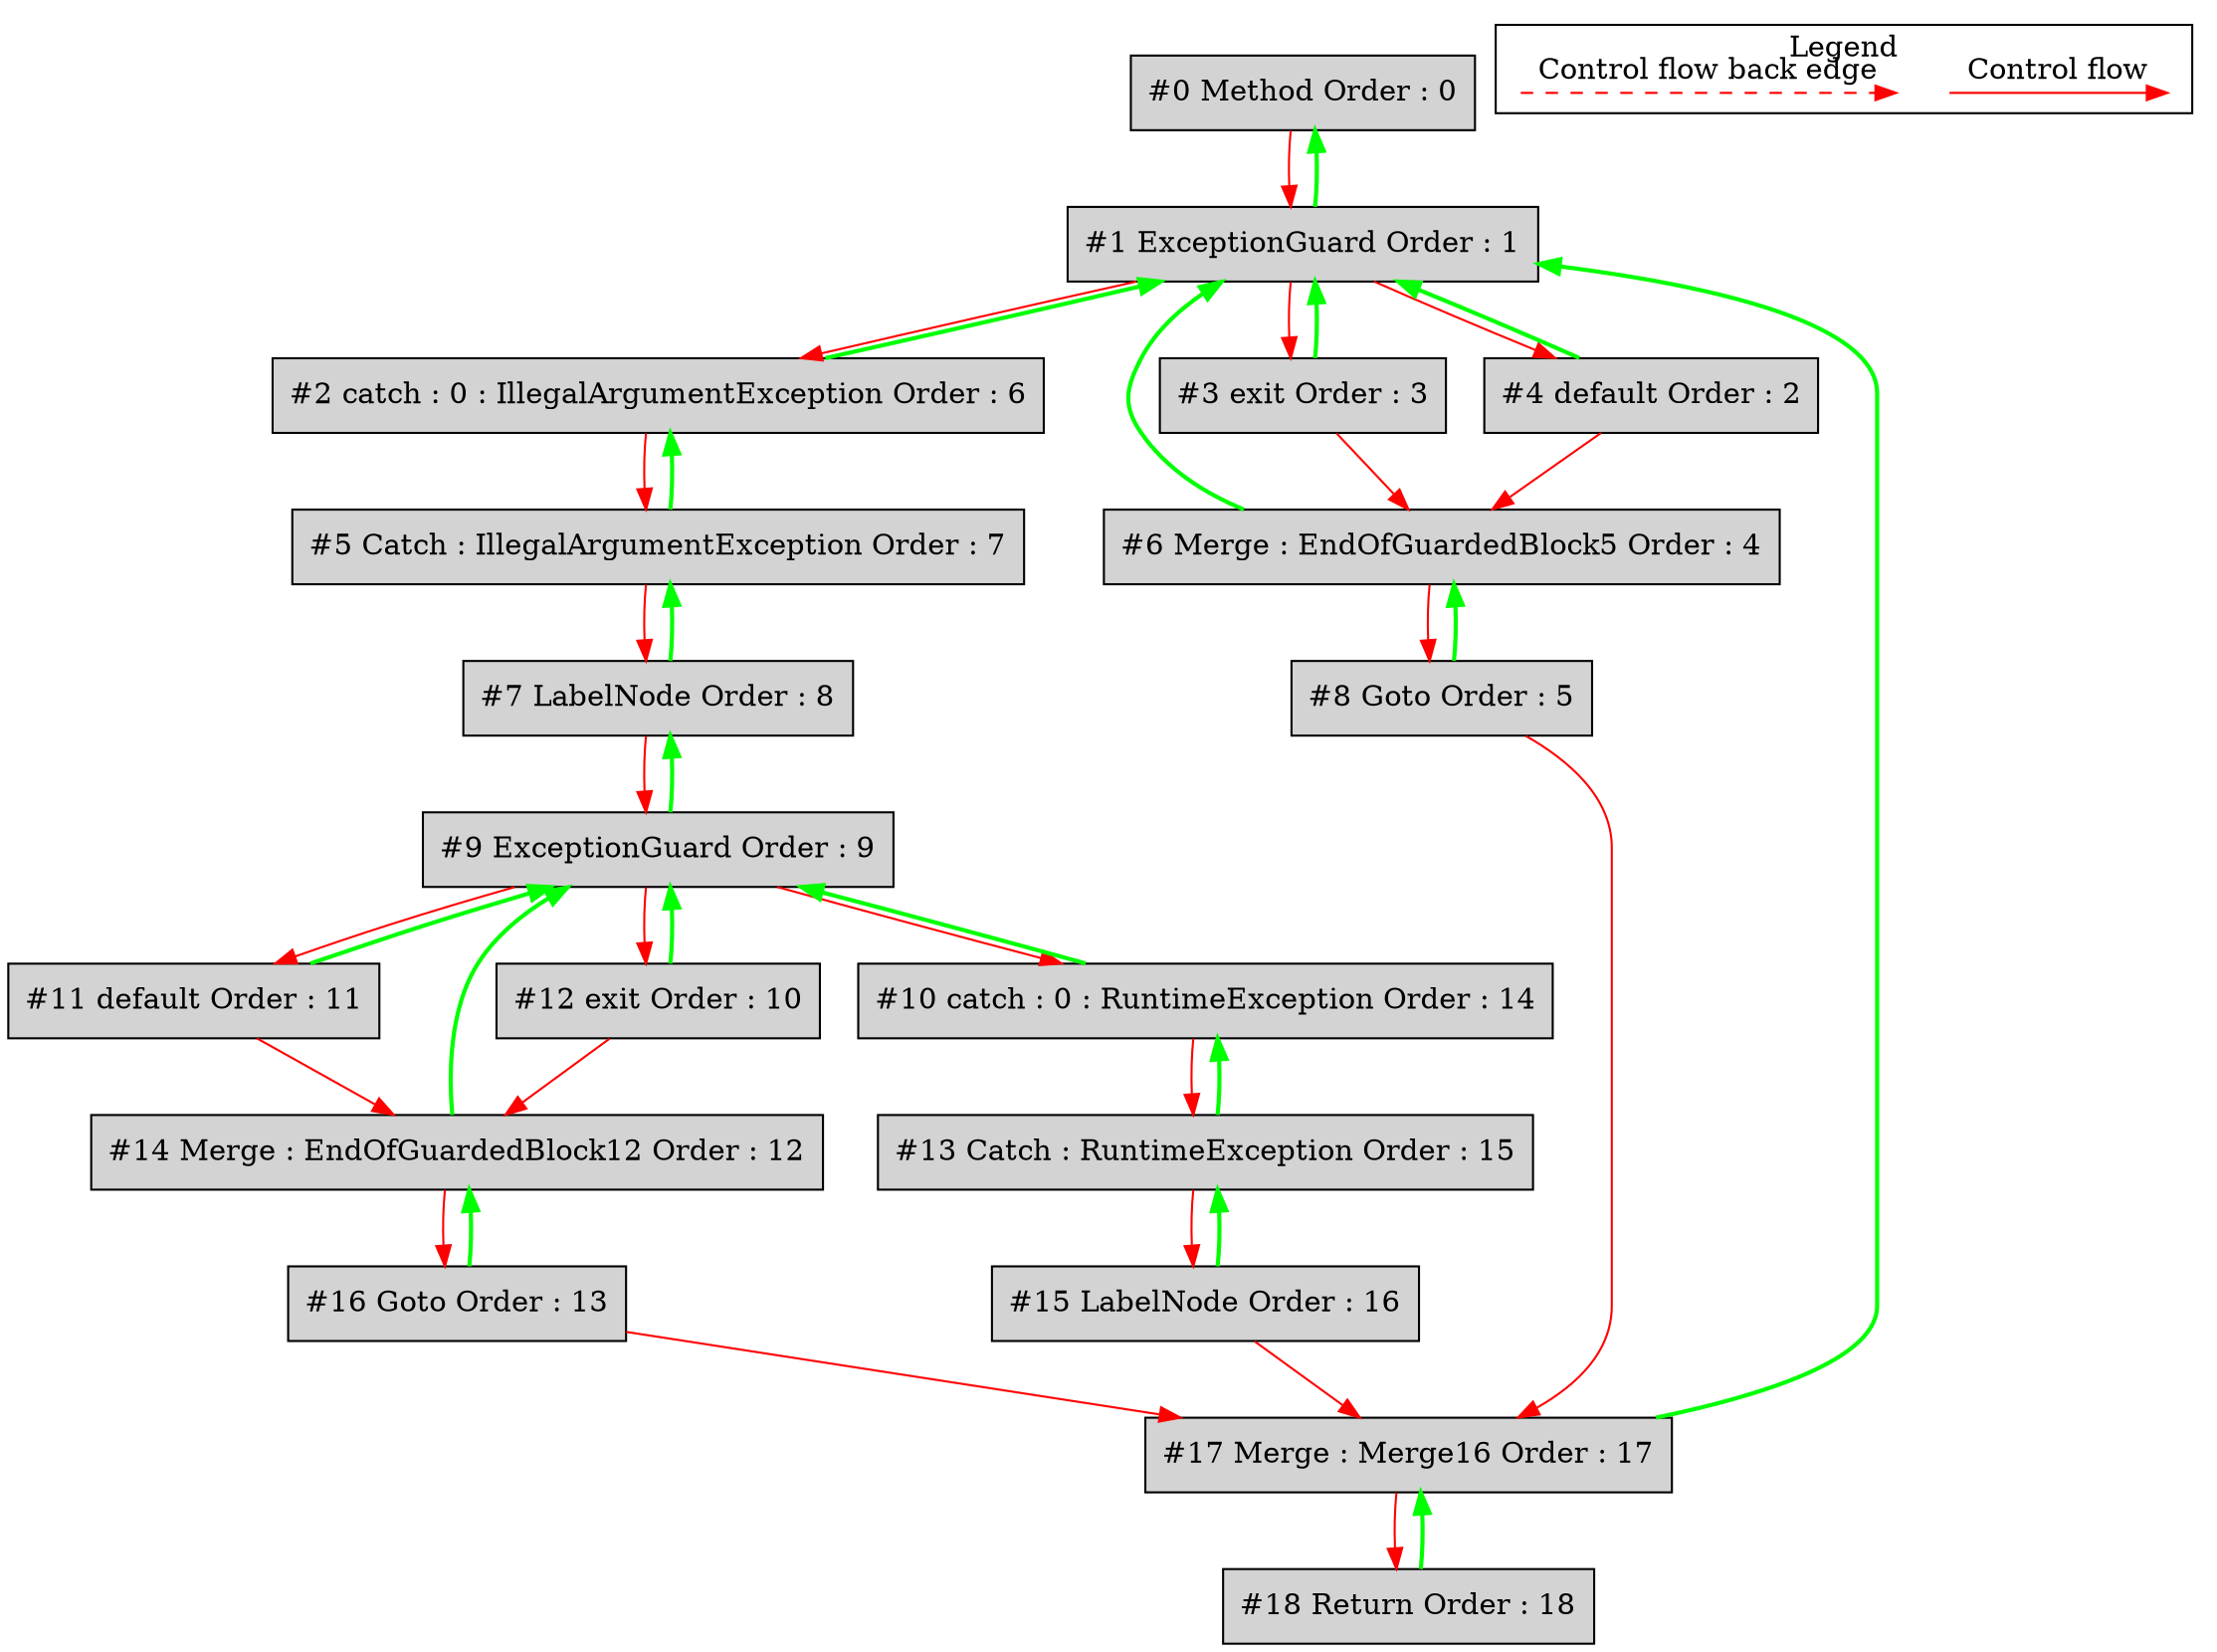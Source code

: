 digraph debugoutput {
 ordering="in";
 node0[label="#0 Method Order : 0",shape=box, fillcolor=lightgrey, style=filled];
 node1[label="#1 ExceptionGuard Order : 1",shape=box, fillcolor=lightgrey, style=filled];
 node1 -> node0[dir="forward" color="green" penwidth="2"];
 node0 -> node1[labeldistance=2, color=red, fontcolor=red];
 node2[label="#2 catch : 0 : IllegalArgumentException Order : 6",shape=box, fillcolor=lightgrey, style=filled];
 node2 -> node1[dir="forward" color="green" penwidth="2"];
 node1 -> node2[labeldistance=2, color=red, fontcolor=red];
 node3[label="#3 exit Order : 3",shape=box, fillcolor=lightgrey, style=filled];
 node3 -> node1[dir="forward" color="green" penwidth="2"];
 node1 -> node3[labeldistance=2, color=red, fontcolor=red];
 node4[label="#4 default Order : 2",shape=box, fillcolor=lightgrey, style=filled];
 node4 -> node1[dir="forward" color="green" penwidth="2"];
 node1 -> node4[labeldistance=2, color=red, fontcolor=red];
 node5[label="#5 Catch : IllegalArgumentException Order : 7",shape=box, fillcolor=lightgrey, style=filled];
 node5 -> node2[dir="forward" color="green" penwidth="2"];
 node2 -> node5[labeldistance=2, color=red, fontcolor=red];
 node6[label="#6 Merge : EndOfGuardedBlock5 Order : 4",shape=box, fillcolor=lightgrey, style=filled];
 node6 -> node1[dir="forward" color="green" penwidth="2"];
 node4 -> node6[labeldistance=2, color=red, fontcolor=red];
 node3 -> node6[labeldistance=2, color=red, fontcolor=red];
 node7[label="#7 LabelNode Order : 8",shape=box, fillcolor=lightgrey, style=filled];
 node7 -> node5[dir="forward" color="green" penwidth="2"];
 node5 -> node7[labeldistance=2, color=red, fontcolor=red];
 node8[label="#8 Goto Order : 5",shape=box, fillcolor=lightgrey, style=filled];
 node8 -> node6[dir="forward" color="green" penwidth="2"];
 node6 -> node8[labeldistance=2, color=red, fontcolor=red];
 node9[label="#9 ExceptionGuard Order : 9",shape=box, fillcolor=lightgrey, style=filled];
 node9 -> node7[dir="forward" color="green" penwidth="2"];
 node7 -> node9[labeldistance=2, color=red, fontcolor=red];
 node10[label="#10 catch : 0 : RuntimeException Order : 14",shape=box, fillcolor=lightgrey, style=filled];
 node10 -> node9[dir="forward" color="green" penwidth="2"];
 node9 -> node10[labeldistance=2, color=red, fontcolor=red];
 node11[label="#11 default Order : 11",shape=box, fillcolor=lightgrey, style=filled];
 node11 -> node9[dir="forward" color="green" penwidth="2"];
 node9 -> node11[labeldistance=2, color=red, fontcolor=red];
 node12[label="#12 exit Order : 10",shape=box, fillcolor=lightgrey, style=filled];
 node12 -> node9[dir="forward" color="green" penwidth="2"];
 node9 -> node12[labeldistance=2, color=red, fontcolor=red];
 node13[label="#13 Catch : RuntimeException Order : 15",shape=box, fillcolor=lightgrey, style=filled];
 node13 -> node10[dir="forward" color="green" penwidth="2"];
 node10 -> node13[labeldistance=2, color=red, fontcolor=red];
 node14[label="#14 Merge : EndOfGuardedBlock12 Order : 12",shape=box, fillcolor=lightgrey, style=filled];
 node14 -> node9[dir="forward" color="green" penwidth="2"];
 node11 -> node14[labeldistance=2, color=red, fontcolor=red];
 node12 -> node14[labeldistance=2, color=red, fontcolor=red];
 node15[label="#15 LabelNode Order : 16",shape=box, fillcolor=lightgrey, style=filled];
 node15 -> node13[dir="forward" color="green" penwidth="2"];
 node13 -> node15[labeldistance=2, color=red, fontcolor=red];
 node16[label="#16 Goto Order : 13",shape=box, fillcolor=lightgrey, style=filled];
 node16 -> node14[dir="forward" color="green" penwidth="2"];
 node14 -> node16[labeldistance=2, color=red, fontcolor=red];
 node17[label="#17 Merge : Merge16 Order : 17",shape=box, fillcolor=lightgrey, style=filled];
 node17 -> node1[dir="forward" color="green" penwidth="2"];
 node8 -> node17[labeldistance=2, color=red, fontcolor=red];
 node16 -> node17[labeldistance=2, color=red, fontcolor=red];
 node15 -> node17[labeldistance=2, color=red, fontcolor=red];
 node18[label="#18 Return Order : 18",shape=box, fillcolor=lightgrey, style=filled];
 node18 -> node17[dir="forward" color="green" penwidth="2"];
 node17 -> node18[labeldistance=2, color=red, fontcolor=red];
 subgraph cluster_000 {
  label = "Legend";
  node [shape=point]
  {
   rank=same;
   c0 [style = invis];
   c1 [style = invis];
   c2 [style = invis];
   c3 [style = invis];
  }
  c0 -> c1 [label="Control flow", style=solid, color=red]
  c2 -> c3 [label="Control flow back edge", style=dashed, color=red]
 }

}
